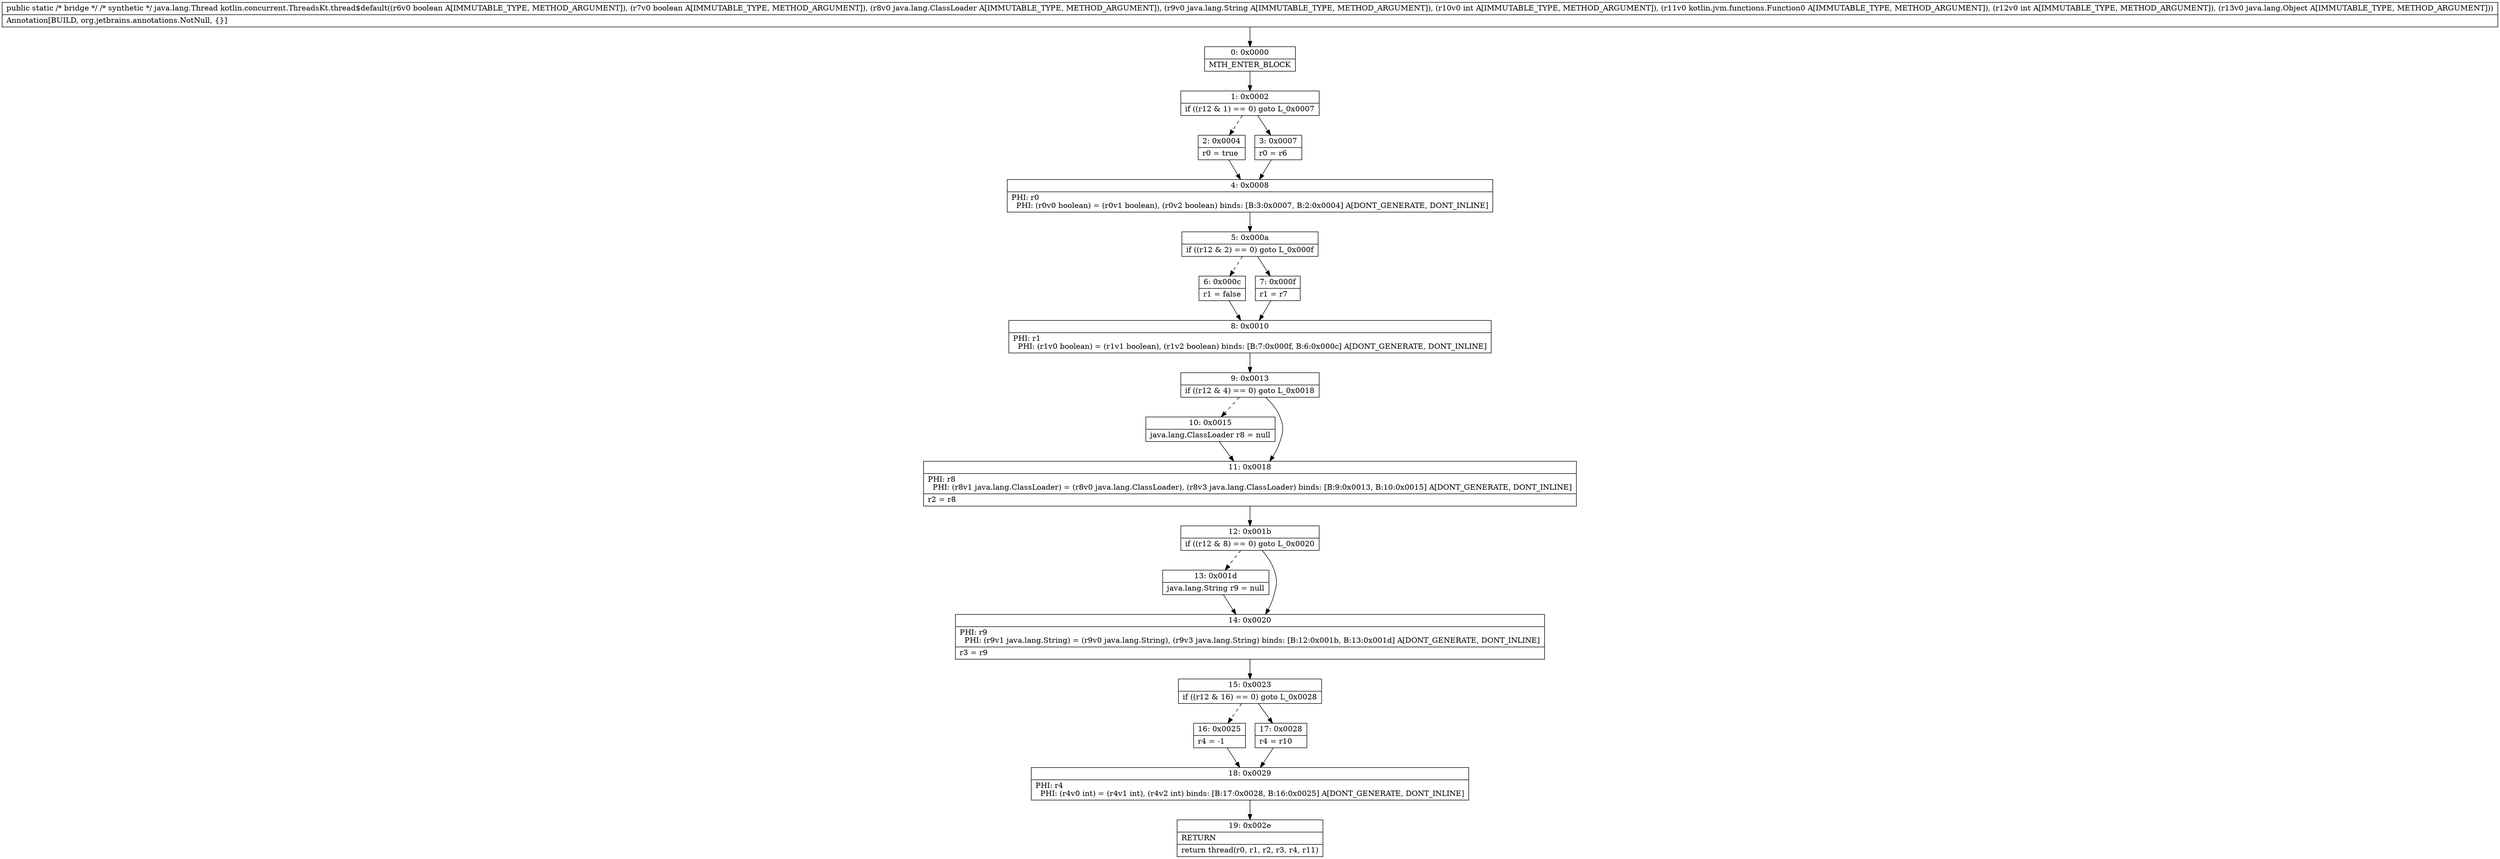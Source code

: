 digraph "CFG forkotlin.concurrent.ThreadsKt.thread$default(ZZLjava\/lang\/ClassLoader;Ljava\/lang\/String;ILkotlin\/jvm\/functions\/Function0;ILjava\/lang\/Object;)Ljava\/lang\/Thread;" {
Node_0 [shape=record,label="{0\:\ 0x0000|MTH_ENTER_BLOCK\l}"];
Node_1 [shape=record,label="{1\:\ 0x0002|if ((r12 & 1) == 0) goto L_0x0007\l}"];
Node_2 [shape=record,label="{2\:\ 0x0004|r0 = true\l}"];
Node_3 [shape=record,label="{3\:\ 0x0007|r0 = r6\l}"];
Node_4 [shape=record,label="{4\:\ 0x0008|PHI: r0 \l  PHI: (r0v0 boolean) = (r0v1 boolean), (r0v2 boolean) binds: [B:3:0x0007, B:2:0x0004] A[DONT_GENERATE, DONT_INLINE]\l}"];
Node_5 [shape=record,label="{5\:\ 0x000a|if ((r12 & 2) == 0) goto L_0x000f\l}"];
Node_6 [shape=record,label="{6\:\ 0x000c|r1 = false\l}"];
Node_7 [shape=record,label="{7\:\ 0x000f|r1 = r7\l}"];
Node_8 [shape=record,label="{8\:\ 0x0010|PHI: r1 \l  PHI: (r1v0 boolean) = (r1v1 boolean), (r1v2 boolean) binds: [B:7:0x000f, B:6:0x000c] A[DONT_GENERATE, DONT_INLINE]\l}"];
Node_9 [shape=record,label="{9\:\ 0x0013|if ((r12 & 4) == 0) goto L_0x0018\l}"];
Node_10 [shape=record,label="{10\:\ 0x0015|java.lang.ClassLoader r8 = null\l}"];
Node_11 [shape=record,label="{11\:\ 0x0018|PHI: r8 \l  PHI: (r8v1 java.lang.ClassLoader) = (r8v0 java.lang.ClassLoader), (r8v3 java.lang.ClassLoader) binds: [B:9:0x0013, B:10:0x0015] A[DONT_GENERATE, DONT_INLINE]\l|r2 = r8\l}"];
Node_12 [shape=record,label="{12\:\ 0x001b|if ((r12 & 8) == 0) goto L_0x0020\l}"];
Node_13 [shape=record,label="{13\:\ 0x001d|java.lang.String r9 = null\l}"];
Node_14 [shape=record,label="{14\:\ 0x0020|PHI: r9 \l  PHI: (r9v1 java.lang.String) = (r9v0 java.lang.String), (r9v3 java.lang.String) binds: [B:12:0x001b, B:13:0x001d] A[DONT_GENERATE, DONT_INLINE]\l|r3 = r9\l}"];
Node_15 [shape=record,label="{15\:\ 0x0023|if ((r12 & 16) == 0) goto L_0x0028\l}"];
Node_16 [shape=record,label="{16\:\ 0x0025|r4 = \-1\l}"];
Node_17 [shape=record,label="{17\:\ 0x0028|r4 = r10\l}"];
Node_18 [shape=record,label="{18\:\ 0x0029|PHI: r4 \l  PHI: (r4v0 int) = (r4v1 int), (r4v2 int) binds: [B:17:0x0028, B:16:0x0025] A[DONT_GENERATE, DONT_INLINE]\l}"];
Node_19 [shape=record,label="{19\:\ 0x002e|RETURN\l|return thread(r0, r1, r2, r3, r4, r11)\l}"];
MethodNode[shape=record,label="{public static \/* bridge *\/ \/* synthetic *\/ java.lang.Thread kotlin.concurrent.ThreadsKt.thread$default((r6v0 boolean A[IMMUTABLE_TYPE, METHOD_ARGUMENT]), (r7v0 boolean A[IMMUTABLE_TYPE, METHOD_ARGUMENT]), (r8v0 java.lang.ClassLoader A[IMMUTABLE_TYPE, METHOD_ARGUMENT]), (r9v0 java.lang.String A[IMMUTABLE_TYPE, METHOD_ARGUMENT]), (r10v0 int A[IMMUTABLE_TYPE, METHOD_ARGUMENT]), (r11v0 kotlin.jvm.functions.Function0 A[IMMUTABLE_TYPE, METHOD_ARGUMENT]), (r12v0 int A[IMMUTABLE_TYPE, METHOD_ARGUMENT]), (r13v0 java.lang.Object A[IMMUTABLE_TYPE, METHOD_ARGUMENT]))  | Annotation[BUILD, org.jetbrains.annotations.NotNull, \{\}]\l}"];
MethodNode -> Node_0;
Node_0 -> Node_1;
Node_1 -> Node_2[style=dashed];
Node_1 -> Node_3;
Node_2 -> Node_4;
Node_3 -> Node_4;
Node_4 -> Node_5;
Node_5 -> Node_6[style=dashed];
Node_5 -> Node_7;
Node_6 -> Node_8;
Node_7 -> Node_8;
Node_8 -> Node_9;
Node_9 -> Node_10[style=dashed];
Node_9 -> Node_11;
Node_10 -> Node_11;
Node_11 -> Node_12;
Node_12 -> Node_13[style=dashed];
Node_12 -> Node_14;
Node_13 -> Node_14;
Node_14 -> Node_15;
Node_15 -> Node_16[style=dashed];
Node_15 -> Node_17;
Node_16 -> Node_18;
Node_17 -> Node_18;
Node_18 -> Node_19;
}

